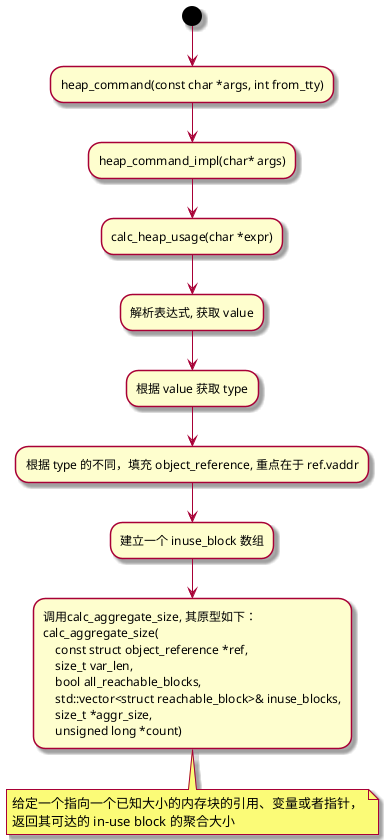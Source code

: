 @startuml heap_usage_activity
' 通用设置
skin rose

(*)-->"heap_command(const char *args, int from_tty)" as heap_command

heap_command-->"heap_command_impl(char* args)" as heap_command_impl

heap_command_impl--> "calc_heap_usage(char *expr)" as calc_heap_usage

calc_heap_usage-->"解析表达式, 获取 value"
--> "根据 value 获取 type"
--> "根据 type 的不同，填充 object_reference, 重点在于 ref.vaddr"
--> "建立一个 inuse_block 数组"
--> "调用calc_aggregate_size, 其原型如下：\ncalc_aggregate_size(\n    const struct object_reference *ref, \n    size_t var_len,\n    bool all_reachable_blocks,\n    std::vector<struct reachable_block>& inuse_blocks,\n    size_t *aggr_size,\n    unsigned long *count)" 
note bottom
    给定一个指向一个已知大小的内存块的引用、变量或者指针，
    返回其可达的 in-use block 的聚合大小
end note

@enduml